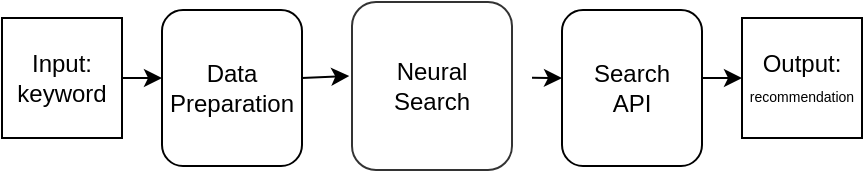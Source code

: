 <mxfile version="20.8.16" type="device"><diagram name="Page-1" id="64OS6X20Vf8u2Z2iKudq"><mxGraphModel dx="545" dy="385" grid="1" gridSize="10" guides="1" tooltips="1" connect="1" arrows="1" fold="1" page="1" pageScale="1" pageWidth="430" pageHeight="100" math="0" shadow="0"><root><mxCell id="0"/><mxCell id="1" parent="0"/><mxCell id="AjpgW06T3sbPdMYQd4pK-17" value="" style="shape=image;verticalLabelPosition=bottom;labelBackgroundColor=default;verticalAlign=top;aspect=fixed;imageAspect=0;image=https://cdn.join.com/63ee104f0d6cf60007c68182/qdrant-logo-xl.png;opacity=40;" parent="1" vertex="1"><mxGeometry x="180" y="14" width="70" height="70" as="geometry"/></mxCell><mxCell id="AjpgW06T3sbPdMYQd4pK-2" value="" style="rounded=1;whiteSpace=wrap;html=1;fillColor=none;" parent="1" vertex="1"><mxGeometry x="80" y="11" width="70" height="78" as="geometry"/></mxCell><mxCell id="AjpgW06T3sbPdMYQd4pK-4" value="" style="rounded=1;whiteSpace=wrap;html=1;fillColor=none;opacity=80;" parent="1" vertex="1"><mxGeometry x="175" y="7" width="80" height="84" as="geometry"/></mxCell><mxCell id="AjpgW06T3sbPdMYQd4pK-5" value="" style="rounded=1;whiteSpace=wrap;html=1;" parent="1" vertex="1"><mxGeometry x="280" y="11" width="70" height="78" as="geometry"/></mxCell><mxCell id="AjpgW06T3sbPdMYQd4pK-7" value="Neural&lt;br&gt;Search" style="text;html=1;strokeColor=none;fillColor=none;align=center;verticalAlign=middle;whiteSpace=wrap;rounded=0;" parent="1" vertex="1"><mxGeometry x="185" y="34" width="60" height="30" as="geometry"/></mxCell><mxCell id="AjpgW06T3sbPdMYQd4pK-8" value="Search API" style="text;html=1;strokeColor=none;fillColor=none;align=center;verticalAlign=middle;whiteSpace=wrap;rounded=0;" parent="1" vertex="1"><mxGeometry x="285" y="35" width="60" height="30" as="geometry"/></mxCell><mxCell id="AjpgW06T3sbPdMYQd4pK-9" value="" style="endArrow=classic;html=1;rounded=0;" parent="1" edge="1"><mxGeometry width="50" height="50" relative="1" as="geometry"><mxPoint x="60" y="45" as="sourcePoint"/><mxPoint x="80" y="45" as="targetPoint"/></mxGeometry></mxCell><mxCell id="AjpgW06T3sbPdMYQd4pK-10" value="" style="endArrow=classic;html=1;rounded=0;entryX=-0.017;entryY=0.44;entryDx=0;entryDy=0;entryPerimeter=0;" parent="1" target="AjpgW06T3sbPdMYQd4pK-4" edge="1"><mxGeometry width="50" height="50" relative="1" as="geometry"><mxPoint x="150" y="45" as="sourcePoint"/><mxPoint x="170" y="45" as="targetPoint"/></mxGeometry></mxCell><mxCell id="AjpgW06T3sbPdMYQd4pK-11" value="" style="endArrow=classic;html=1;rounded=0;" parent="1" edge="1"><mxGeometry width="50" height="50" relative="1" as="geometry"><mxPoint x="265" y="44.9" as="sourcePoint"/><mxPoint x="280" y="45" as="targetPoint"/></mxGeometry></mxCell><mxCell id="AjpgW06T3sbPdMYQd4pK-12" value="" style="endArrow=classic;html=1;rounded=0;" parent="1" edge="1"><mxGeometry width="50" height="50" relative="1" as="geometry"><mxPoint x="350" y="45.04" as="sourcePoint"/><mxPoint x="370" y="45" as="targetPoint"/></mxGeometry></mxCell><mxCell id="AjpgW06T3sbPdMYQd4pK-14" value="" style="rounded=0;whiteSpace=wrap;html=1;" parent="1" vertex="1"><mxGeometry y="15" width="60" height="60" as="geometry"/></mxCell><mxCell id="AjpgW06T3sbPdMYQd4pK-13" value="Input:&lt;br&gt;keyword" style="text;html=1;strokeColor=none;fillColor=none;align=center;verticalAlign=middle;whiteSpace=wrap;rounded=0;" parent="1" vertex="1"><mxGeometry y="30" width="60" height="30" as="geometry"/></mxCell><mxCell id="AjpgW06T3sbPdMYQd4pK-15" value="" style="rounded=0;whiteSpace=wrap;html=1;" parent="1" vertex="1"><mxGeometry x="370" y="15" width="60" height="60" as="geometry"/></mxCell><mxCell id="AjpgW06T3sbPdMYQd4pK-16" value="Output:&lt;br&gt;&lt;font style=&quot;font-size: 7px;&quot;&gt;recommendation&lt;/font&gt;" style="text;html=1;strokeColor=none;fillColor=none;align=center;verticalAlign=middle;whiteSpace=wrap;rounded=0;" parent="1" vertex="1"><mxGeometry x="370" y="30" width="60" height="30" as="geometry"/></mxCell><mxCell id="AjpgW06T3sbPdMYQd4pK-6" value="Data Preparation" style="text;html=1;strokeColor=none;fillColor=none;align=center;verticalAlign=middle;whiteSpace=wrap;rounded=0;" parent="1" vertex="1"><mxGeometry x="85" y="35" width="60" height="30" as="geometry"/></mxCell><mxCell id="AjpgW06T3sbPdMYQd4pK-18" value="" style="shape=image;verticalLabelPosition=bottom;labelBackgroundColor=default;verticalAlign=top;aspect=fixed;imageAspect=0;image=https://image.spreadshirtmedia.net/image-server/v1/compositions/T6A7PA5835PT17X79Y15D167069136W15427H33941/views/1,width=550,height=550,appearanceId=7,backgroundColor=F7EF00,noPt=true/sesamstrasse-bert-gesicht-maenner-t-shirt.jpg;opacity=30;" parent="1" vertex="1"><mxGeometry x="85" y="20" width="60" height="60" as="geometry"/></mxCell><mxCell id="AjpgW06T3sbPdMYQd4pK-19" value="" style="shape=image;verticalLabelPosition=bottom;labelBackgroundColor=default;verticalAlign=top;aspect=fixed;imageAspect=0;image=https://pbs.twimg.com/profile_images/1417542931209199621/fWMEIB5j_400x400.jpg;opacity=30;" parent="1" vertex="1"><mxGeometry x="281" y="15" width="68" height="68" as="geometry"/></mxCell></root></mxGraphModel></diagram></mxfile>
